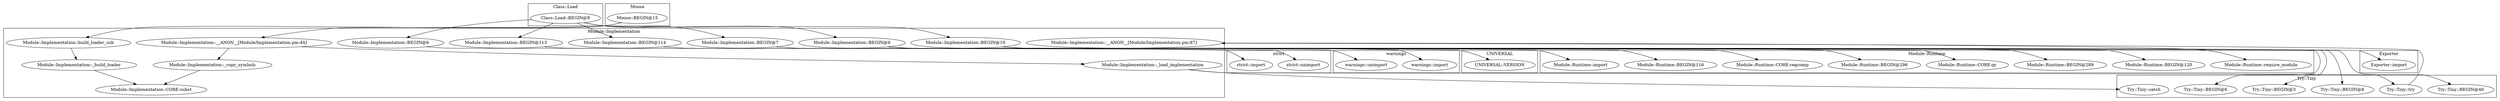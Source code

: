 digraph {
graph [overlap=false]
subgraph cluster_Module_Implementation {
	label="Module::Implementation";
	"Module::Implementation::BEGIN@113";
	"Module::Implementation::__ANON__[Module/Implementation.pm:44]";
	"Module::Implementation::build_loader_sub";
	"Module::Implementation::BEGIN@7";
	"Module::Implementation::BEGIN@9";
	"Module::Implementation::CORE:subst";
	"Module::Implementation::_build_loader";
	"Module::Implementation::BEGIN@114";
	"Module::Implementation::BEGIN@6";
	"Module::Implementation::_load_implementation";
	"Module::Implementation::__ANON__[Module/Implementation.pm:87]";
	"Module::Implementation::BEGIN@10";
	"Module::Implementation::_copy_symbols";
}
subgraph cluster_Try_Tiny {
	label="Try::Tiny";
	"Try::Tiny::BEGIN@6";
	"Try::Tiny::catch";
	"Try::Tiny::BEGIN@3";
	"Try::Tiny::BEGIN@8";
	"Try::Tiny::try";
	"Try::Tiny::BEGIN@46";
}
subgraph cluster_UNIVERSAL {
	label="UNIVERSAL";
	"UNIVERSAL::VERSION";
}
subgraph cluster_Class_Load {
	label="Class::Load";
	"Class::Load::BEGIN@9";
}
subgraph cluster_warnings {
	label="warnings";
	"warnings::unimport";
	"warnings::import";
}
subgraph cluster_Moose {
	label="Moose";
	"Moose::BEGIN@15";
}
subgraph cluster_Module_Runtime {
	label="Module::Runtime";
	"Module::Runtime::CORE:regcomp";
	"Module::Runtime::BEGIN@116";
	"Module::Runtime::import";
	"Module::Runtime::BEGIN@120";
	"Module::Runtime::require_module";
	"Module::Runtime::CORE:qr";
	"Module::Runtime::BEGIN@296";
	"Module::Runtime::BEGIN@289";
}
subgraph cluster_Exporter {
	label="Exporter";
	"Exporter::import";
}
subgraph cluster_strict {
	label="strict";
	"strict::unimport";
	"strict::import";
}
"Module::Implementation::BEGIN@9" -> "Module::Runtime::BEGIN@296";
"Module::Implementation::BEGIN@9" -> "Module::Runtime::import";
"Module::Implementation::BEGIN@9" -> "Module::Runtime::BEGIN@120";
"Class::Load::BEGIN@9" -> "Module::Implementation::BEGIN@114";
"Module::Implementation::build_loader_sub" -> "Module::Implementation::_build_loader";
"Module::Implementation::__ANON__[Module/Implementation.pm:44]" -> "Module::Implementation::_copy_symbols";
"Class::Load::BEGIN@9" -> "Module::Implementation::BEGIN@6";
"Module::Implementation::BEGIN@10" -> "Try::Tiny::BEGIN@8";
"Module::Implementation::_load_implementation" -> "Try::Tiny::try";
"Module::Implementation::_load_implementation" -> "Try::Tiny::catch";
"Try::Tiny::try" -> "Module::Implementation::__ANON__[Module/Implementation.pm:87]";
"Module::Implementation::__ANON__[Module/Implementation.pm:44]" -> "Module::Implementation::_load_implementation";
"Moose::BEGIN@15" -> "Module::Implementation::build_loader_sub";
"Module::Implementation::BEGIN@6" -> "strict::import";
"Moose::BEGIN@15" -> "Module::Implementation::__ANON__[Module/Implementation.pm:44]";
"Module::Implementation::BEGIN@10" -> "Try::Tiny::BEGIN@6";
"Module::Implementation::BEGIN@10" -> "Try::Tiny::BEGIN@46";
"Module::Implementation::BEGIN@9" -> "Module::Runtime::BEGIN@116";
"Module::Implementation::BEGIN@10" -> "Exporter::import";
"Class::Load::BEGIN@9" -> "Module::Implementation::BEGIN@113";
"Module::Implementation::_build_loader" -> "Module::Implementation::CORE:subst";
"Module::Implementation::_copy_symbols" -> "Module::Implementation::CORE:subst";
"Class::Load::BEGIN@9" -> "Module::Implementation::BEGIN@9";
"Module::Implementation::BEGIN@113" -> "strict::unimport";
"Module::Implementation::BEGIN@7" -> "warnings::import";
"Module::Implementation::BEGIN@9" -> "Module::Runtime::BEGIN@289";
"Module::Implementation::BEGIN@114" -> "warnings::unimport";
"Class::Load::BEGIN@9" -> "Module::Implementation::BEGIN@7";
"Module::Implementation::BEGIN@9" -> "Module::Runtime::CORE:qr";
"Module::Implementation::BEGIN@10" -> "Try::Tiny::BEGIN@3";
"Module::Implementation::BEGIN@9" -> "Module::Runtime::CORE:regcomp";
"Module::Implementation::__ANON__[Module/Implementation.pm:87]" -> "Module::Runtime::require_module";
"Module::Implementation::BEGIN@9" -> "UNIVERSAL::VERSION";
"Class::Load::BEGIN@9" -> "Module::Implementation::BEGIN@10";
}

